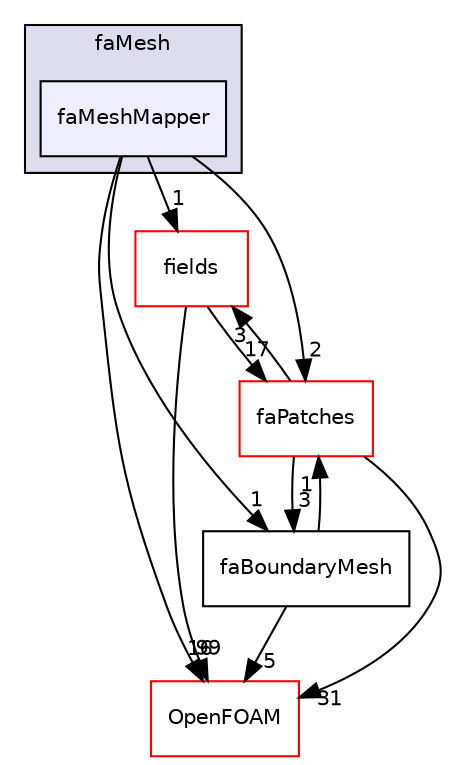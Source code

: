 digraph "src/finiteArea/faMesh/faMeshMapper" {
  bgcolor=transparent;
  compound=true
  node [ fontsize="10", fontname="Helvetica"];
  edge [ labelfontsize="10", labelfontname="Helvetica"];
  subgraph clusterdir_f14612db68a06d13a87d37d60dc895d5 {
    graph [ bgcolor="#ddddee", pencolor="black", label="faMesh" fontname="Helvetica", fontsize="10", URL="dir_f14612db68a06d13a87d37d60dc895d5.html"]
  dir_a5c362835fa3e94a978f27c677bf7dce [shape=box, label="faMeshMapper", style="filled", fillcolor="#eeeeff", pencolor="black", URL="dir_a5c362835fa3e94a978f27c677bf7dce.html"];
  }
  dir_82c77a639fb8894523e0866635d617d1 [shape=box label="fields" color="red" URL="dir_82c77a639fb8894523e0866635d617d1.html"];
  dir_4b1e64a1495216c5f8c8d2715aaf6db0 [shape=box label="faBoundaryMesh" URL="dir_4b1e64a1495216c5f8c8d2715aaf6db0.html"];
  dir_1028666fa0015a1ce8e74756e12c97d3 [shape=box label="faPatches" color="red" URL="dir_1028666fa0015a1ce8e74756e12c97d3.html"];
  dir_c5473ff19b20e6ec4dfe5c310b3778a8 [shape=box label="OpenFOAM" color="red" URL="dir_c5473ff19b20e6ec4dfe5c310b3778a8.html"];
  dir_82c77a639fb8894523e0866635d617d1->dir_1028666fa0015a1ce8e74756e12c97d3 [headlabel="17", labeldistance=1.5 headhref="dir_000734_000723.html"];
  dir_82c77a639fb8894523e0866635d617d1->dir_c5473ff19b20e6ec4dfe5c310b3778a8 [headlabel="99", labeldistance=1.5 headhref="dir_000734_002151.html"];
  dir_4b1e64a1495216c5f8c8d2715aaf6db0->dir_1028666fa0015a1ce8e74756e12c97d3 [headlabel="1", labeldistance=1.5 headhref="dir_000720_000723.html"];
  dir_4b1e64a1495216c5f8c8d2715aaf6db0->dir_c5473ff19b20e6ec4dfe5c310b3778a8 [headlabel="5", labeldistance=1.5 headhref="dir_000720_002151.html"];
  dir_1028666fa0015a1ce8e74756e12c97d3->dir_82c77a639fb8894523e0866635d617d1 [headlabel="3", labeldistance=1.5 headhref="dir_000723_000734.html"];
  dir_1028666fa0015a1ce8e74756e12c97d3->dir_4b1e64a1495216c5f8c8d2715aaf6db0 [headlabel="3", labeldistance=1.5 headhref="dir_000723_000720.html"];
  dir_1028666fa0015a1ce8e74756e12c97d3->dir_c5473ff19b20e6ec4dfe5c310b3778a8 [headlabel="31", labeldistance=1.5 headhref="dir_000723_002151.html"];
  dir_a5c362835fa3e94a978f27c677bf7dce->dir_82c77a639fb8894523e0866635d617d1 [headlabel="1", labeldistance=1.5 headhref="dir_000722_000734.html"];
  dir_a5c362835fa3e94a978f27c677bf7dce->dir_4b1e64a1495216c5f8c8d2715aaf6db0 [headlabel="1", labeldistance=1.5 headhref="dir_000722_000720.html"];
  dir_a5c362835fa3e94a978f27c677bf7dce->dir_1028666fa0015a1ce8e74756e12c97d3 [headlabel="2", labeldistance=1.5 headhref="dir_000722_000723.html"];
  dir_a5c362835fa3e94a978f27c677bf7dce->dir_c5473ff19b20e6ec4dfe5c310b3778a8 [headlabel="16", labeldistance=1.5 headhref="dir_000722_002151.html"];
}
